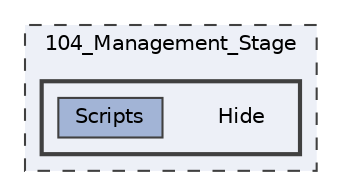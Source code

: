 digraph "104_Management_Stage/Hide"
{
 // LATEX_PDF_SIZE
  bgcolor="transparent";
  edge [fontname=Helvetica,fontsize=10,labelfontname=Helvetica,labelfontsize=10];
  node [fontname=Helvetica,fontsize=10,shape=box,height=0.2,width=0.4];
  compound=true
  subgraph clusterdir_f8ec7df3b3e2eb46e2210b69418aca89 {
    graph [ bgcolor="#edf0f7", pencolor="grey25", label="104_Management_Stage", fontname=Helvetica,fontsize=10 style="filled,dashed", URL="dir_f8ec7df3b3e2eb46e2210b69418aca89.html",tooltip=""]
  subgraph clusterdir_a5547715d5bbe9e08b144ddf7610e546 {
    graph [ bgcolor="#edf0f7", pencolor="grey25", label="", fontname=Helvetica,fontsize=10 style="filled,bold", URL="dir_a5547715d5bbe9e08b144ddf7610e546.html",tooltip=""]
    dir_a5547715d5bbe9e08b144ddf7610e546 [shape=plaintext, label="Hide"];
  dir_62edb07bd3cb37100745b3a40e7b69dd [label="Scripts", fillcolor="#a2b4d6", color="grey25", style="filled", URL="dir_62edb07bd3cb37100745b3a40e7b69dd.html",tooltip=""];
  }
  }
}
